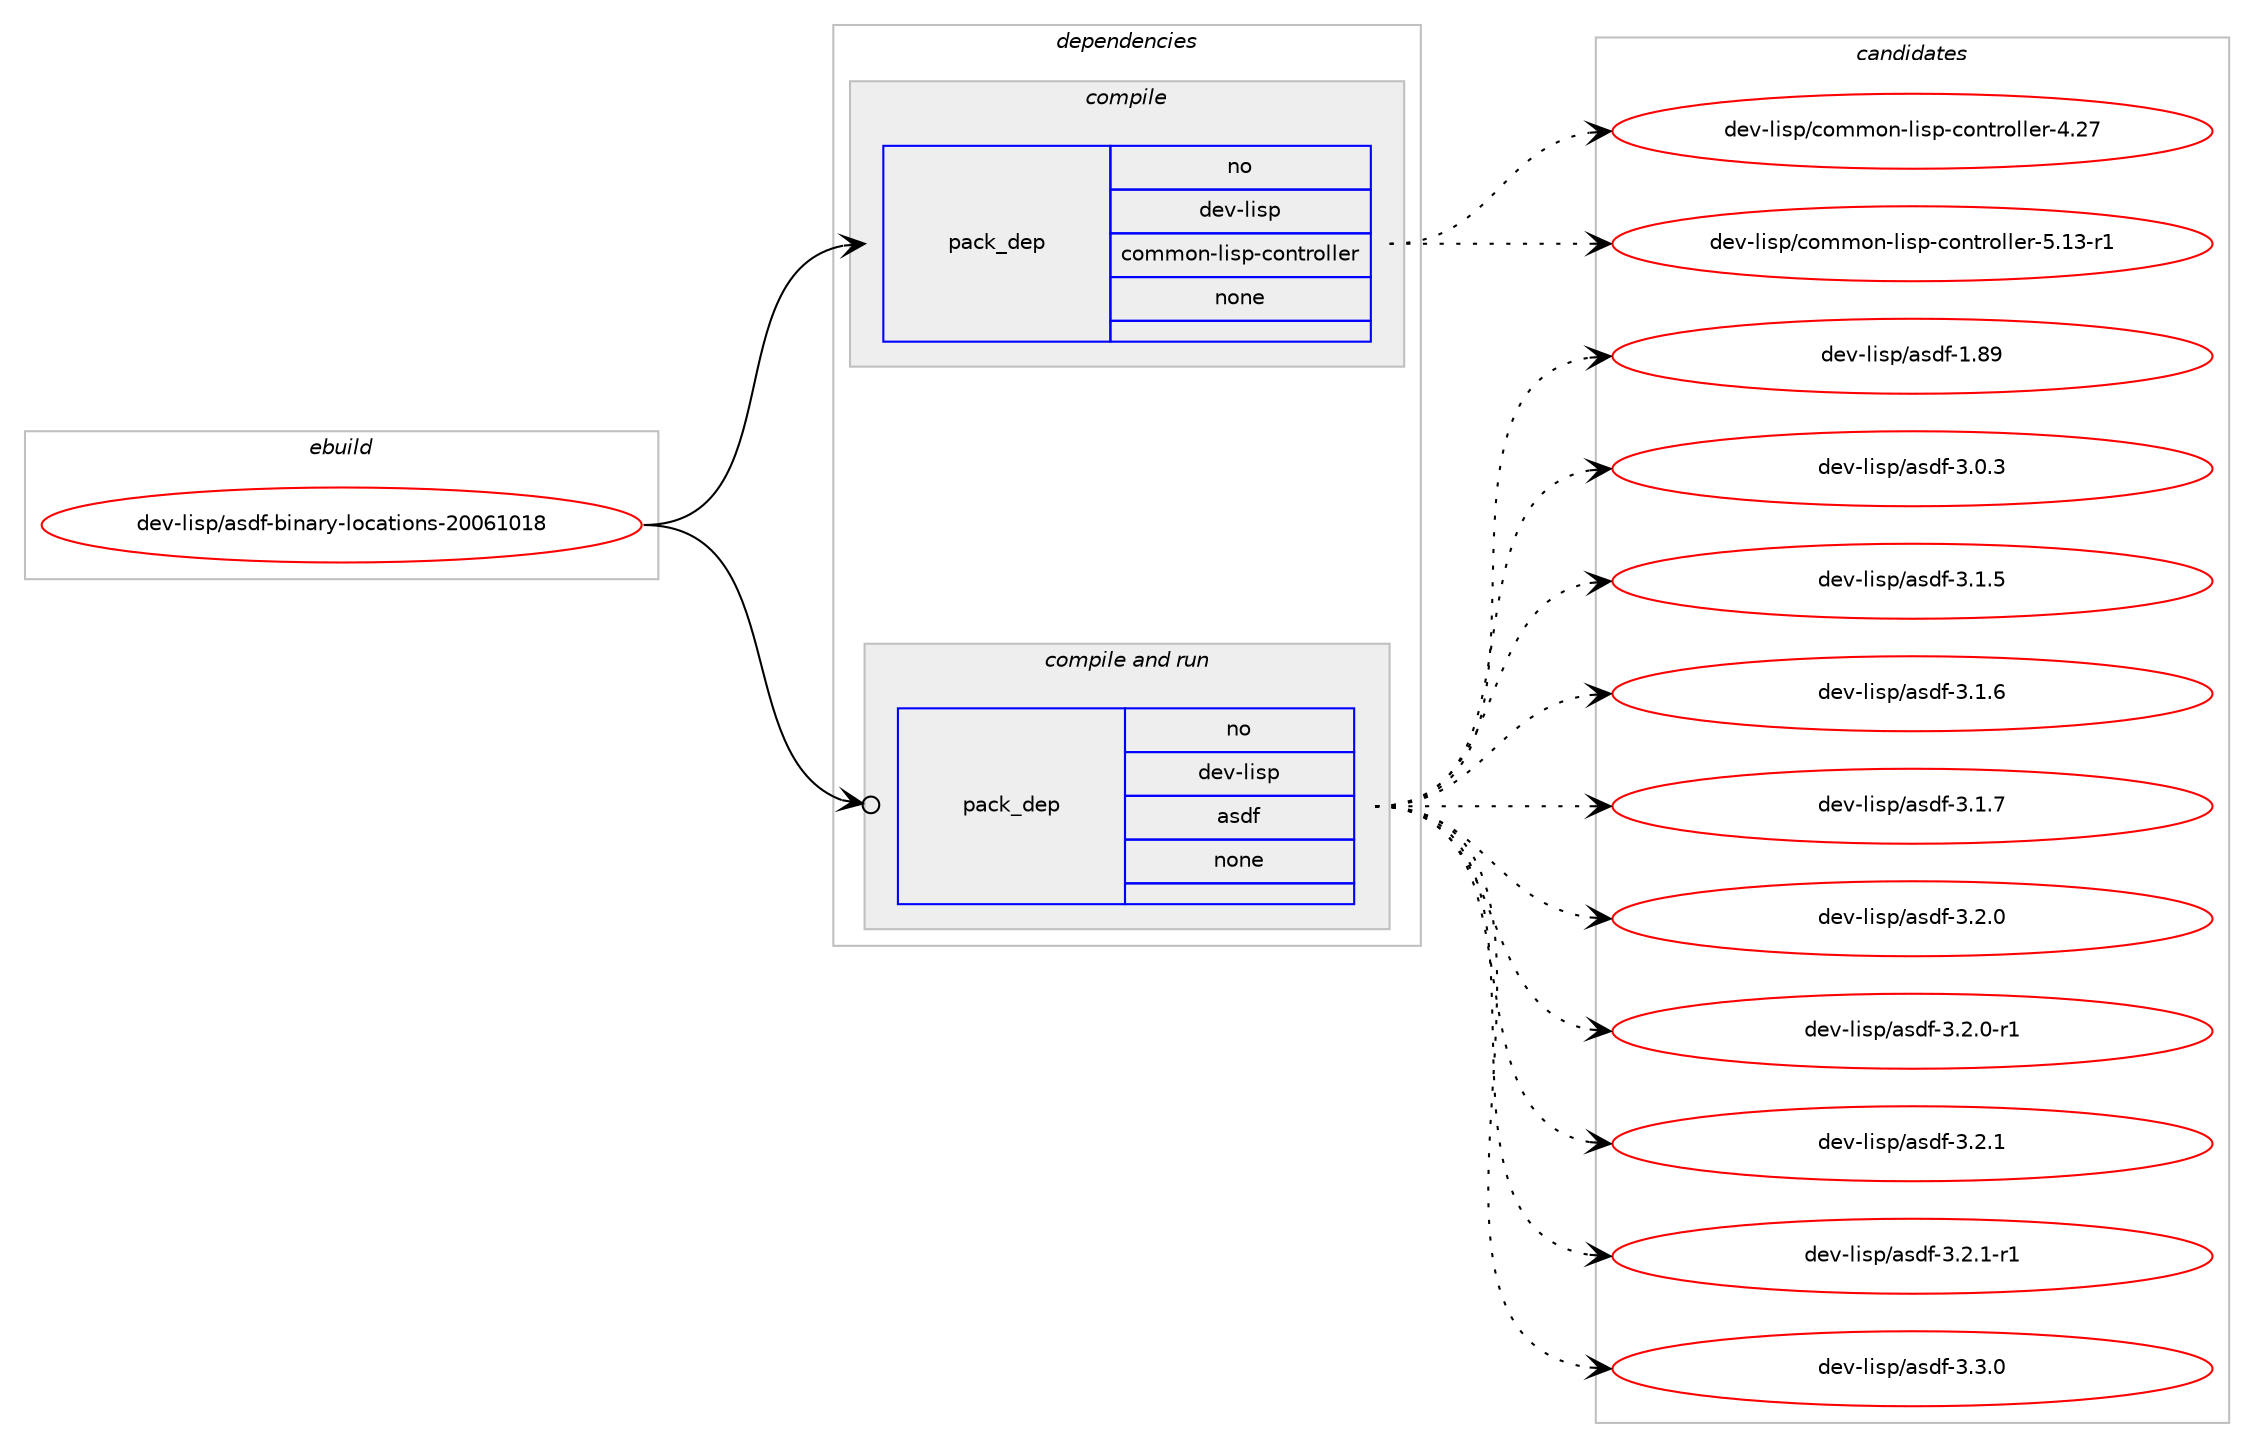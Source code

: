 digraph prolog {

# *************
# Graph options
# *************

newrank=true;
concentrate=true;
compound=true;
graph [rankdir=LR,fontname=Helvetica,fontsize=10,ranksep=1.5];#, ranksep=2.5, nodesep=0.2];
edge  [arrowhead=vee];
node  [fontname=Helvetica,fontsize=10];

# **********
# The ebuild
# **********

subgraph cluster_leftcol {
color=gray;
rank=same;
label=<<i>ebuild</i>>;
id [label="dev-lisp/asdf-binary-locations-20061018", color=red, width=4, href="../dev-lisp/asdf-binary-locations-20061018.svg"];
}

# ****************
# The dependencies
# ****************

subgraph cluster_midcol {
color=gray;
label=<<i>dependencies</i>>;
subgraph cluster_compile {
fillcolor="#eeeeee";
style=filled;
label=<<i>compile</i>>;
subgraph pack91051 {
dependency120853 [label=<<TABLE BORDER="0" CELLBORDER="1" CELLSPACING="0" CELLPADDING="4" WIDTH="220"><TR><TD ROWSPAN="6" CELLPADDING="30">pack_dep</TD></TR><TR><TD WIDTH="110">no</TD></TR><TR><TD>dev-lisp</TD></TR><TR><TD>common-lisp-controller</TD></TR><TR><TD>none</TD></TR><TR><TD></TD></TR></TABLE>>, shape=none, color=blue];
}
id:e -> dependency120853:w [weight=20,style="solid",arrowhead="vee"];
}
subgraph cluster_compileandrun {
fillcolor="#eeeeee";
style=filled;
label=<<i>compile and run</i>>;
subgraph pack91052 {
dependency120854 [label=<<TABLE BORDER="0" CELLBORDER="1" CELLSPACING="0" CELLPADDING="4" WIDTH="220"><TR><TD ROWSPAN="6" CELLPADDING="30">pack_dep</TD></TR><TR><TD WIDTH="110">no</TD></TR><TR><TD>dev-lisp</TD></TR><TR><TD>asdf</TD></TR><TR><TD>none</TD></TR><TR><TD></TD></TR></TABLE>>, shape=none, color=blue];
}
id:e -> dependency120854:w [weight=20,style="solid",arrowhead="odotvee"];
}
subgraph cluster_run {
fillcolor="#eeeeee";
style=filled;
label=<<i>run</i>>;
}
}

# **************
# The candidates
# **************

subgraph cluster_choices {
rank=same;
color=gray;
label=<<i>candidates</i>>;

subgraph choice91051 {
color=black;
nodesep=1;
choice1001011184510810511511247991111091091111104510810511511245991111101161141111081081011144552465055 [label="dev-lisp/common-lisp-controller-4.27", color=red, width=4,href="../dev-lisp/common-lisp-controller-4.27.svg"];
choice10010111845108105115112479911110910911111045108105115112459911111011611411110810810111445534649514511449 [label="dev-lisp/common-lisp-controller-5.13-r1", color=red, width=4,href="../dev-lisp/common-lisp-controller-5.13-r1.svg"];
dependency120853:e -> choice1001011184510810511511247991111091091111104510810511511245991111101161141111081081011144552465055:w [style=dotted,weight="100"];
dependency120853:e -> choice10010111845108105115112479911110910911111045108105115112459911111011611411110810810111445534649514511449:w [style=dotted,weight="100"];
}
subgraph choice91052 {
color=black;
nodesep=1;
choice1001011184510810511511247971151001024549465657 [label="dev-lisp/asdf-1.89", color=red, width=4,href="../dev-lisp/asdf-1.89.svg"];
choice100101118451081051151124797115100102455146484651 [label="dev-lisp/asdf-3.0.3", color=red, width=4,href="../dev-lisp/asdf-3.0.3.svg"];
choice100101118451081051151124797115100102455146494653 [label="dev-lisp/asdf-3.1.5", color=red, width=4,href="../dev-lisp/asdf-3.1.5.svg"];
choice100101118451081051151124797115100102455146494654 [label="dev-lisp/asdf-3.1.6", color=red, width=4,href="../dev-lisp/asdf-3.1.6.svg"];
choice100101118451081051151124797115100102455146494655 [label="dev-lisp/asdf-3.1.7", color=red, width=4,href="../dev-lisp/asdf-3.1.7.svg"];
choice100101118451081051151124797115100102455146504648 [label="dev-lisp/asdf-3.2.0", color=red, width=4,href="../dev-lisp/asdf-3.2.0.svg"];
choice1001011184510810511511247971151001024551465046484511449 [label="dev-lisp/asdf-3.2.0-r1", color=red, width=4,href="../dev-lisp/asdf-3.2.0-r1.svg"];
choice100101118451081051151124797115100102455146504649 [label="dev-lisp/asdf-3.2.1", color=red, width=4,href="../dev-lisp/asdf-3.2.1.svg"];
choice1001011184510810511511247971151001024551465046494511449 [label="dev-lisp/asdf-3.2.1-r1", color=red, width=4,href="../dev-lisp/asdf-3.2.1-r1.svg"];
choice100101118451081051151124797115100102455146514648 [label="dev-lisp/asdf-3.3.0", color=red, width=4,href="../dev-lisp/asdf-3.3.0.svg"];
dependency120854:e -> choice1001011184510810511511247971151001024549465657:w [style=dotted,weight="100"];
dependency120854:e -> choice100101118451081051151124797115100102455146484651:w [style=dotted,weight="100"];
dependency120854:e -> choice100101118451081051151124797115100102455146494653:w [style=dotted,weight="100"];
dependency120854:e -> choice100101118451081051151124797115100102455146494654:w [style=dotted,weight="100"];
dependency120854:e -> choice100101118451081051151124797115100102455146494655:w [style=dotted,weight="100"];
dependency120854:e -> choice100101118451081051151124797115100102455146504648:w [style=dotted,weight="100"];
dependency120854:e -> choice1001011184510810511511247971151001024551465046484511449:w [style=dotted,weight="100"];
dependency120854:e -> choice100101118451081051151124797115100102455146504649:w [style=dotted,weight="100"];
dependency120854:e -> choice1001011184510810511511247971151001024551465046494511449:w [style=dotted,weight="100"];
dependency120854:e -> choice100101118451081051151124797115100102455146514648:w [style=dotted,weight="100"];
}
}

}
